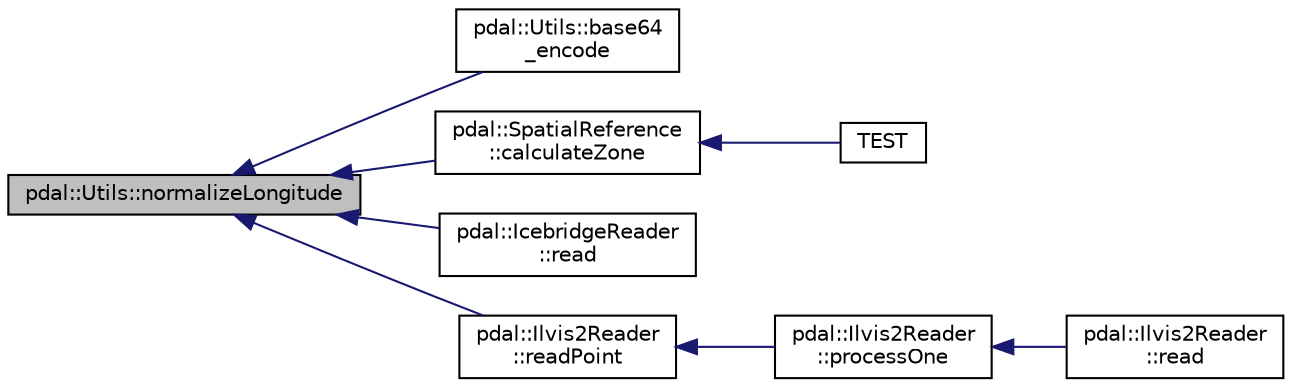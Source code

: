 digraph "pdal::Utils::normalizeLongitude"
{
  edge [fontname="Helvetica",fontsize="10",labelfontname="Helvetica",labelfontsize="10"];
  node [fontname="Helvetica",fontsize="10",shape=record];
  rankdir="LR";
  Node1 [label="pdal::Utils::normalizeLongitude",height=0.2,width=0.4,color="black", fillcolor="grey75", style="filled", fontcolor="black"];
  Node1 -> Node2 [dir="back",color="midnightblue",fontsize="10",style="solid",fontname="Helvetica"];
  Node2 [label="pdal::Utils::base64\l_encode",height=0.2,width=0.4,color="black", fillcolor="white", style="filled",URL="$namespacepdal_1_1Utils.html#a6afb17d343ab75a055584b85bcf437bc"];
  Node1 -> Node3 [dir="back",color="midnightblue",fontsize="10",style="solid",fontname="Helvetica"];
  Node3 [label="pdal::SpatialReference\l::calculateZone",height=0.2,width=0.4,color="black", fillcolor="white", style="filled",URL="$classpdal_1_1SpatialReference.html#af91f816b878451bbf8b6604bec6d0bbc"];
  Node3 -> Node4 [dir="back",color="midnightblue",fontsize="10",style="solid",fontname="Helvetica"];
  Node4 [label="TEST",height=0.2,width=0.4,color="black", fillcolor="white", style="filled",URL="$SpatialReferenceTest_8cpp.html#a1ce8ed684e7f4722000d446ab4b261df"];
  Node1 -> Node5 [dir="back",color="midnightblue",fontsize="10",style="solid",fontname="Helvetica"];
  Node5 [label="pdal::IcebridgeReader\l::read",height=0.2,width=0.4,color="black", fillcolor="white", style="filled",URL="$classpdal_1_1IcebridgeReader.html#a16f429bb0de2fef9cd0b48a90098d282"];
  Node1 -> Node6 [dir="back",color="midnightblue",fontsize="10",style="solid",fontname="Helvetica"];
  Node6 [label="pdal::Ilvis2Reader\l::readPoint",height=0.2,width=0.4,color="black", fillcolor="white", style="filled",URL="$classpdal_1_1Ilvis2Reader.html#a9a7d3810bb3b4d458435079c4bfd2890"];
  Node6 -> Node7 [dir="back",color="midnightblue",fontsize="10",style="solid",fontname="Helvetica"];
  Node7 [label="pdal::Ilvis2Reader\l::processOne",height=0.2,width=0.4,color="black", fillcolor="white", style="filled",URL="$classpdal_1_1Ilvis2Reader.html#ac396bea41b06d5528521dc48f2bf3f1b"];
  Node7 -> Node8 [dir="back",color="midnightblue",fontsize="10",style="solid",fontname="Helvetica"];
  Node8 [label="pdal::Ilvis2Reader\l::read",height=0.2,width=0.4,color="black", fillcolor="white", style="filled",URL="$classpdal_1_1Ilvis2Reader.html#a36ad873f8bdb773ccd87a9b8d3127cde"];
}
